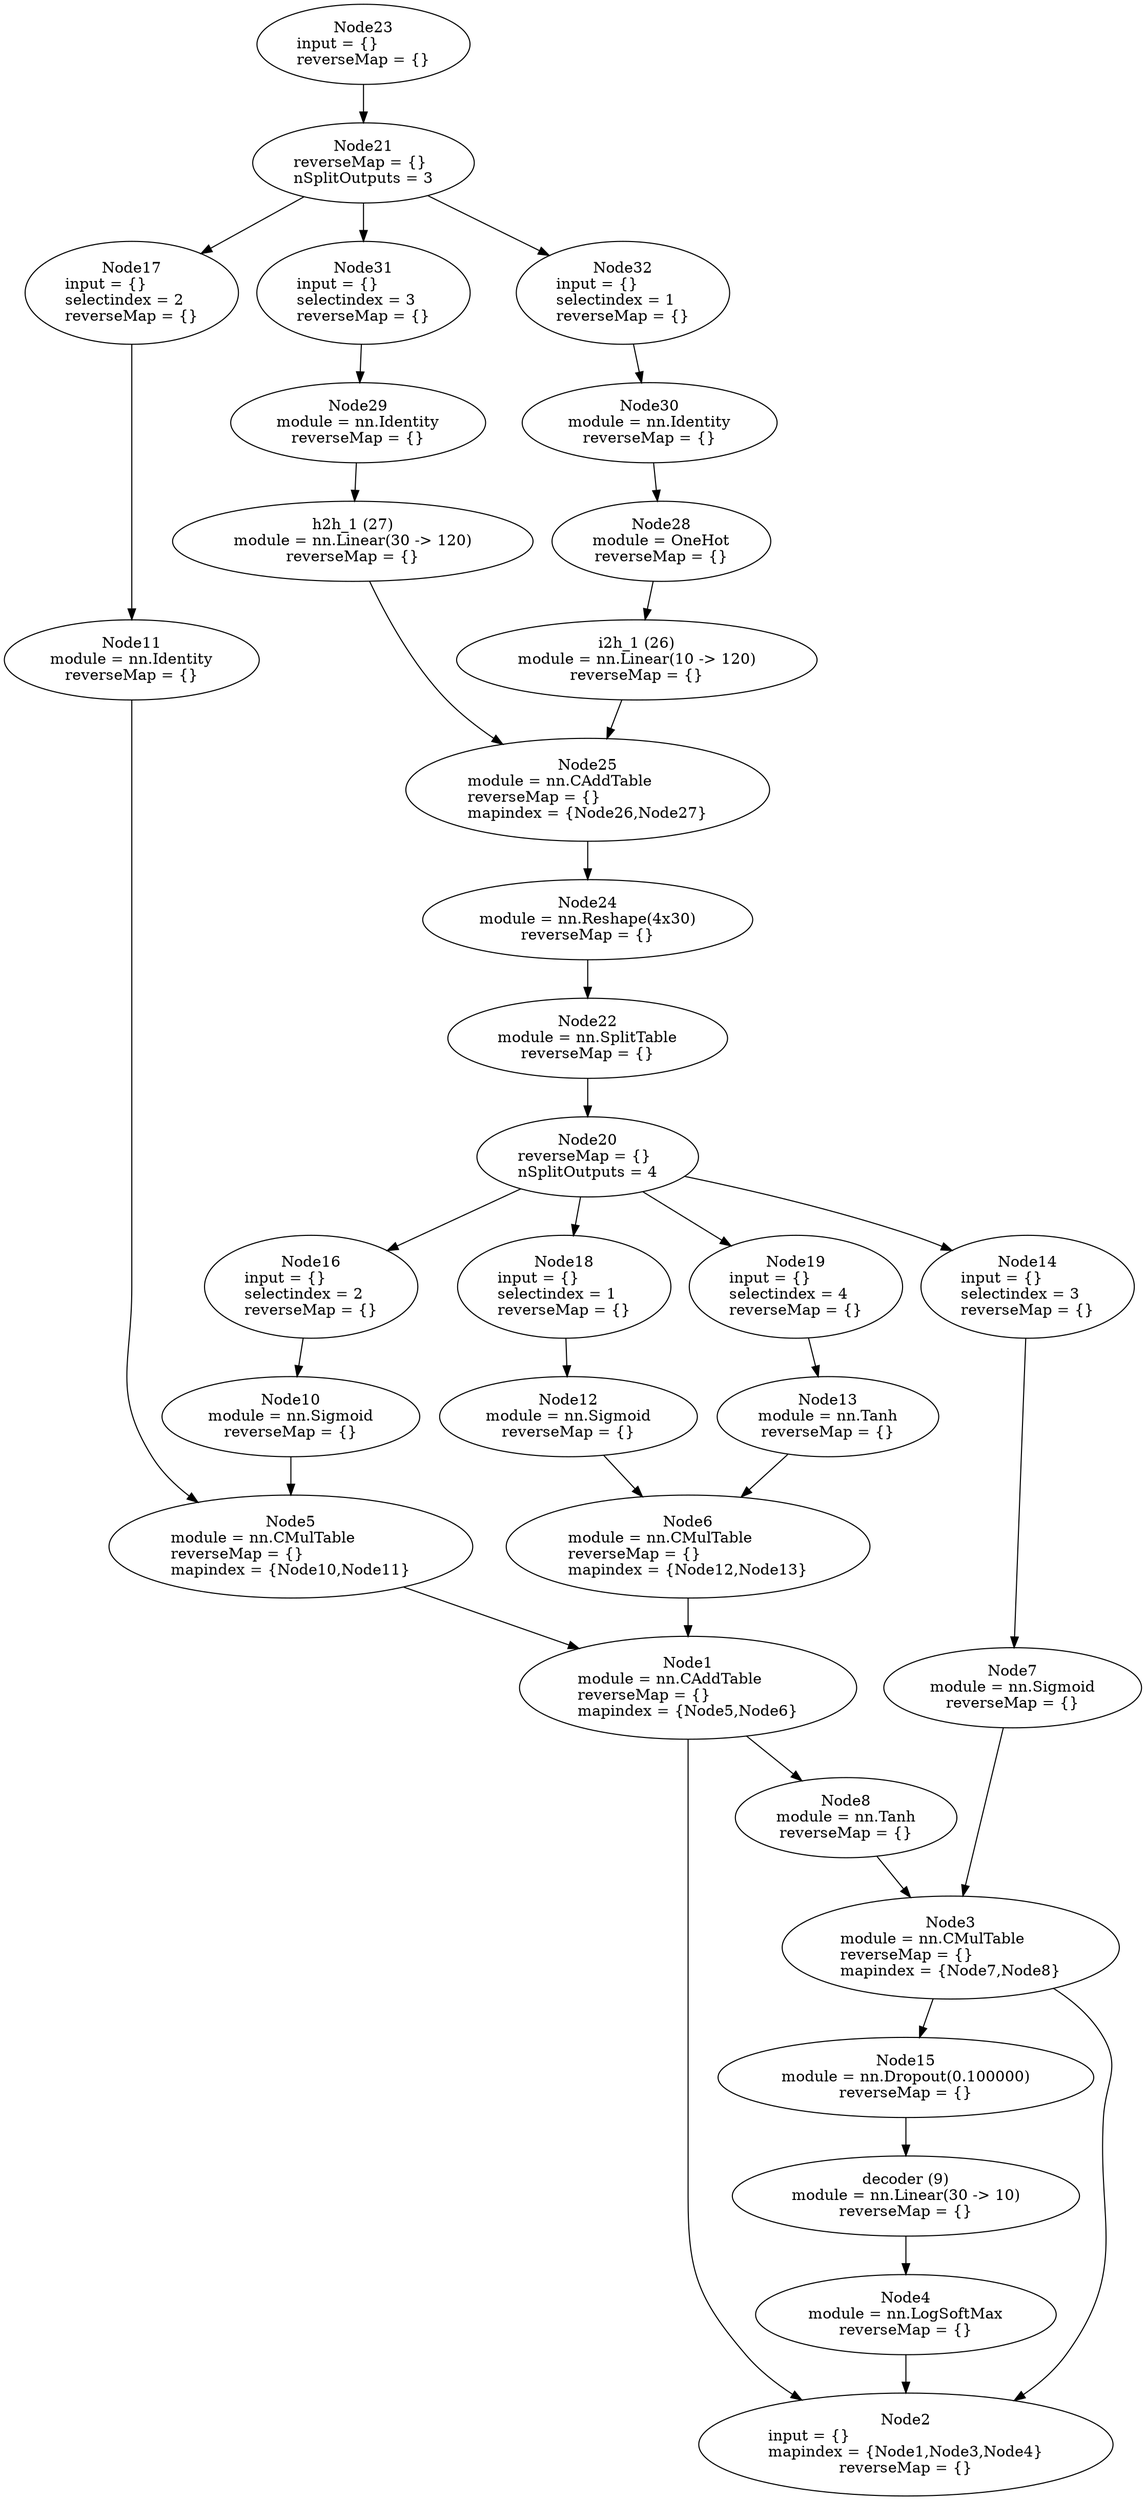 digraph G {
	graph [bb="0,0,839,2364"];
	node [label="\N",
		shape=oval
	];
	n1	 [height=1.3356,
		label="Node1\nmodule = nn.CAddTable\lreverseMap = {}\lmapindex = {Node5,Node6}",
		pos="503,760",
		tooltip="[./model/LSTM.lua]:43_",
		width=3.4507];
	n2	 [height=1.3356,
		label="Node2\ninput = {}\lmapindex = {Node1,Node3,Node4}\lreverseMap = {}",
		pos="670,48",
		tooltip="[[C]]:-1_",
		width=4.2226];
	n1 -> n2	 [pos="e,592.48,89.397 503,711.7 503,662.92 503,584.64 503,517 503,517 503,517 503,281 503,211.95 506.2,187.71 547,132 557.12,118.19 570.27,\
105.95 584.2,95.409"];
	n8	 [height=1.041,
		label="Node8\nmodule = nn.Tanh\lreverseMap = {}",
		pos="619,638",
		tooltip="[./model/LSTM.lua]:48_",
		width=2.3354];
	n1 -> n8	 [pos="e,586.47,672.66 545.86,714.66 556.88,703.27 568.67,691.06 579.5,679.86"];
	n3	 [height=1.3356,
		label="Node3\nmodule = nn.CMulTable\lreverseMap = {}\lmapindex = {Node7,Node8}",
		pos="704,516",
		tooltip="[./model/LSTM.lua]:48_",
		width=3.4507];
	n3 -> n2	 [pos="e,750.01,89.148 776.86,476.99 792.97,464.91 807.93,449.92 817,432 832.26,401.86 818.5,389.74 817,356 812.54,255.93 844.64,217.23 \
792,132 783.36,118.01 771.39,105.82 758.29,95.404"];
	n15	 [height=1.041,
		label="Node15\nmodule = nn.Dropout(0.100000)\lreverseMap = {}",
		pos="670,394",
		tooltip="[./model/LSTM.lua]:56_",
		width=3.8416];
	n3 -> n15	 [pos="e,680.36,431.56 690.66,467.92 688.17,459.14 685.58,449.97 683.1,441.22"];
	n4	 [height=1.041,
		label="Node4\nmodule = nn.LogSoftMax\lreverseMap = {}",
		pos="670,170",
		tooltip="[./model/LSTM.lua]:58_",
		width=3.1506];
	n4 -> n2	 [pos="e,670,96.503 670,132.34 670,124.22 670,115.42 670,106.68"];
	n5	 [height=1.3356,
		label="Node5\nmodule = nn.CMulTable\lreverseMap = {}\lmapindex = {Node10,Node11}",
		pos="218,892",
		tooltip="[./model/LSTM.lua]:44_",
		width=3.7034];
	n5 -> n1	 [pos="e,423.78,797.14 299.67,853.75 335.61,837.35 377.9,818.06 414.58,801.33"];
	n6	 [height=1.3356,
		label="Node6\nmodule = nn.CMulTable\lreverseMap = {}\lmapindex = {Node12,Node13}",
		pos="503,892",
		tooltip="[./model/LSTM.lua]:45_",
		width=3.7034];
	n6 -> n1	 [pos="e,503,808.48 503,843.7 503,835.54 503,826.99 503,818.6"];
	n7	 [height=1.041,
		label="Node7\nmodule = nn.Sigmoid\lreverseMap = {}",
		pos="742,760",
		tooltip="[./model/LSTM.lua]:39_",
		width=2.6788];
	n7 -> n3	 [pos="e,711.41,564.2 736.27,722.51 730.1,683.23 720.21,620.21 713,574.3"];
	n8 -> n3	 [pos="e,671.71,562.58 643.81,601.97 650.7,592.25 658.33,581.47 665.79,570.94"];
	n9	 [height=1.041,
		label="decoder (9)\nmodule = nn.Linear(30 -> 10)\lreverseMap = {}",
		pos="670,282",
		tooltip="[./model/LSTM.lua]:57_",
		width=3.5652];
	n9 -> n4	 [pos="e,670,207.84 670,244.37 670,235.93 670,226.83 670,218.01"];
	n10	 [height=1.041,
		label="Node10\nmodule = nn.Sigmoid\lreverseMap = {}",
		pos="219,1014",
		tooltip="[./model/LSTM.lua]:38_",
		width=2.6788];
	n10 -> n5	 [pos="e,218.4,940.5 218.69,976.34 218.63,968.22 218.55,959.42 218.48,950.68"];
	n11	 [height=1.041,
		label="Node11\nmodule = nn.Identity\lreverseMap = {}",
		pos="94,1726",
		tooltip="[./model/LSTM.lua]:10_",
		width=2.6117];
	n11 -> n5	 [pos="e,150.5,933.53 94,1688.5 94,1641.1 94,1555.9 94,1483 94,1483 94,1483 94,1135 94,1063.8 78.231,1038.1 113,976 120.5,962.61 131.11,\
950.61 142.74,940.16"];
	n12	 [height=1.041,
		label="Node12\nmodule = nn.Sigmoid\lreverseMap = {}",
		pos="431,1014",
		tooltip="[./model/LSTM.lua]:37_",
		width=2.6788];
	n12 -> n6	 [pos="e,475.13,939.45 452.41,977.32 457.92,968.13 463.99,958.02 469.94,948.1"];
	n13	 [height=1.041,
		label="Node13\nmodule = nn.Tanh\lreverseMap = {}",
		pos="630,1014",
		tooltip="[./model/LSTM.lua]:41_",
		width=2.3354];
	n13 -> n6	 [pos="e,549.82,937.23 594.96,979.89 583.3,968.87 570.02,956.33 557.26,944.27"];
	n14	 [height=1.3356,
		label="Node14\ninput = {}\lselectindex = 3\lreverseMap = {}",
		pos="742,892",
		tooltip="[./model/LSTM.lua]:35_-3",
		width=2.1497];
	n14 -> n7	 [pos="e,742,797.87 742,843.7 742,832.14 742,819.77 742,808.21"];
	n15 -> n9	 [pos="e,670,319.84 670,356.37 670,347.93 670,338.83 670,330.01"];
	n16	 [height=1.3356,
		label="Node16\ninput = {}\lselectindex = 2\lreverseMap = {}",
		pos="244,1136",
		tooltip="[./model/LSTM.lua]:35_-2",
		width=2.1497];
	n16 -> n10	 [pos="e,226.58,1051.4 234.26,1088.3 232.41,1079.4 230.47,1070.1 228.62,1061.2"];
	n17	 [height=1.3356,
		label="Node17\ninput = {}\lselectindex = 2\lreverseMap = {}",
		pos="94,1960",
		tooltip="[[C]]:-1_-2",
		width=2.1497];
	n17 -> n11	 [pos="e,94,1763.5 94,1911.8 94,1871.4 94,1813.7 94,1773.6"];
	n18	 [height=1.3356,
		label="Node18\ninput = {}\lselectindex = 1\lreverseMap = {}",
		pos="437,1136",
		tooltip="[./model/LSTM.lua]:35_-1",
		width=2.1497];
	n18 -> n12	 [pos="e,432.83,1051.6 434.65,1087.9 434.22,1079.3 433.77,1070.4 433.34,1061.8"];
	n19	 [height=1.3356,
		label="Node19\ninput = {}\lselectindex = 4\lreverseMap = {}",
		pos="618,1136",
		tooltip="[./model/LSTM.lua]:35_-4",
		width=2.1497];
	n19 -> n13	 [pos="e,626.34,1051.6 622.71,1087.9 623.57,1079.3 624.46,1070.4 625.32,1061.8"];
	n20	 [height=1.041,
		label="Node20\nreverseMap = {}\lnSplitOutputs = 4",
		pos="449,1258",
		tooltip="[./model/LSTM.lua]:35_ split at [./model/LSTM.lua]:35-mnode",
		width=2.2307];
	n20 -> n14	 [pos="e,750.35,939.89 524.2,1244.7 590.57,1232.3 680.35,1211.1 704,1184 760.2,1119.6 759.06,1014.6 751.6,949.92"];
	n20 -> n16	 [pos="e,299.57,1169.5 399.9,1228.3 372.52,1212.2 338.1,1192.1 308.57,1174.8"];
	n20 -> n18	 [pos="e,441.71,1184.1 445.33,1220.3 444.5,1212 443.6,1203 442.71,1194.1"];
	n20 -> n19	 [pos="e,567.74,1172.7 492.52,1226.1 512.9,1211.6 537.48,1194.2 559.46,1178.6"];
	n21	 [height=1.041,
		label="Node21\nreverseMap = {}\lnSplitOutputs = 3",
		pos="284,2214",
		tooltip="[[C]]:-1_ split at [...haozhang/torch/install/share/lua/5.1/nngraph/gmodule.lua]:96-mnode",
		width=2.2307];
	n21 -> n17	 [pos="e,114.59,2006.4 241.01,2181.9 226.03,2169.8 209.79,2155.3 197,2140 165.16,2102 137.66,2052.8 119.11,2015.6"];
	n31	 [height=1.3356,
		label="Node31\ninput = {}\lselectindex = 3\lreverseMap = {}",
		pos="284,2092",
		tooltip="[[C]]:-1_-3",
		width=2.1497];
	n21 -> n31	 [pos="e,284,2140.5 284,2176.3 284,2168.2 284,2159.4 284,2150.7"];
	n32	 [height=1.3356,
		label="Node32\ninput = {}\lselectindex = 1\lreverseMap = {}",
		pos="477,2092",
		tooltip="[[C]]:-1_-1",
		width=2.1497];
	n21 -> n32	 [pos="e,422.77,2126.7 331.21,2183.6 356.19,2168.1 387.18,2148.8 414.16,2132.1"];
	n22	 [height=1.041,
		label="Node22\nmodule = nn.SplitTable\lreverseMap = {}",
		pos="449,1370",
		tooltip="[./model/LSTM.lua]:35_",
		width=2.8742];
	n22 -> n20	 [pos="e,449,1295.8 449,1332.4 449,1323.9 449,1314.8 449,1306"];
	n23	 [height=1.041,
		label="Node23\ninput = {}\lreverseMap = {}",
		pos="284,2326",
		tooltip="[[C]]:-1_",
		width=2.1497];
	n23 -> n21	 [pos="e,284,2251.8 284,2288.4 284,2279.9 284,2270.8 284,2262"];
	n24	 [height=1.041,
		label="Node24\nmodule = nn.Reshape(4x30)\lreverseMap = {}",
		pos="449,1482",
		tooltip="[./model/LSTM.lua]:34_",
		width=3.3935];
	n24 -> n22	 [pos="e,449,1407.8 449,1444.4 449,1435.9 449,1426.8 449,1418"];
	n25	 [height=1.3356,
		label="Node25\nmodule = nn.CAddTable\lreverseMap = {}\lmapindex = {Node26,Node27}",
		pos="449,1604",
		tooltip="[./model/LSTM.lua]:32_",
		width=3.7034];
	n25 -> n24	 [pos="e,449,1519.7 449,1555.6 449,1547.1 449,1538.3 449,1529.8"];
	n26	 [height=1.041,
		label="i2h_1 (26)\nmodule = nn.Linear(10 -> 120)\lreverseMap = {}",
		pos="478,1726",
		tooltip="[./model/LSTM.lua]:30_",
		width=3.7034];
	n26 -> n25	 [pos="e,460.37,1652.1 469.14,1688.3 467.13,1680 464.95,1671 462.79,1662.1"];
	n27	 [height=1.041,
		label="h2h_1 (27)\nmodule = nn.Linear(30 -> 120)\lreverseMap = {}",
		pos="277,1838",
		tooltip="[./model/LSTM.lua]:31_",
		width=3.7034];
	n27 -> n25	 [pos="e,380.17,1645.4 285.03,1800.4 293.43,1768.3 309.08,1721.6 335,1688 345.37,1674.5 358.49,1662.3 372.11,1651.6"];
	n28	 [height=1.041,
		label="Node28\nmodule = OneHot\lreverseMap = {}",
		pos="511,1838",
		tooltip="[./model/LSTM.lua]:22_",
		width=2.2781];
	n28 -> n26	 [pos="e,489,1763.7 500.1,1800.7 497.48,1791.9 494.65,1782.5 491.91,1773.4"];
	n29	 [height=1.041,
		label="Node29\nmodule = nn.Identity\lreverseMap = {}",
		pos="284,1960",
		tooltip="[./model/LSTM.lua]:11_",
		width=2.6117];
	n29 -> n27	 [pos="e,279.15,1875.8 281.86,1922.3 281.2,1910.9 280.45,1898.2 279.75,1886.2"];
	n30	 [height=1.041,
		label="Node30\nmodule = nn.Identity\lreverseMap = {}",
		pos="497,1960",
		tooltip="[./model/LSTM.lua]:8_",
		width=2.6117];
	n30 -> n28	 [pos="e,506.75,1875.4 501.28,1922.3 502.63,1910.7 504.15,1897.7 505.58,1885.5"];
	n31 -> n29	 [pos="e,284,1997.9 284,2043.7 284,2032.1 284,2019.8 284,2008.2"];
	n32 -> n30	 [pos="e,491.36,1997.7 484.22,2044.1 486.04,2032.3 487.99,2019.6 489.8,2007.8"];
}
